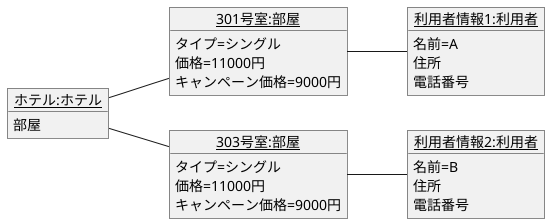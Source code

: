 @startuml 演習3-5オブジェクト図
left to right direction
object "<u>利用者情報1:利用者</u>" as case1_1{
    名前=A
    住所
    電話番号
}


object "<u>301号室:部屋</u>" as case1_2 {
    タイプ=シングル
    価格=11000円
    キャンペーン価格=9000円
}


object "<u>利用者情報2:利用者</u>" as case2_1{
    名前=B
    住所
    電話番号
}


object "<u>303号室:部屋</u>" as case2_2 {
    タイプ=シングル
    価格=11000円
    キャンペーン価格=9000円
}



object "<u>ホテル:ホテル</u>" as case3 {
    部屋
}

case3 -- case1_2
case3 -- case2_2

case1_2 -- case1_1
case2_2 -- case2_1


@enduml